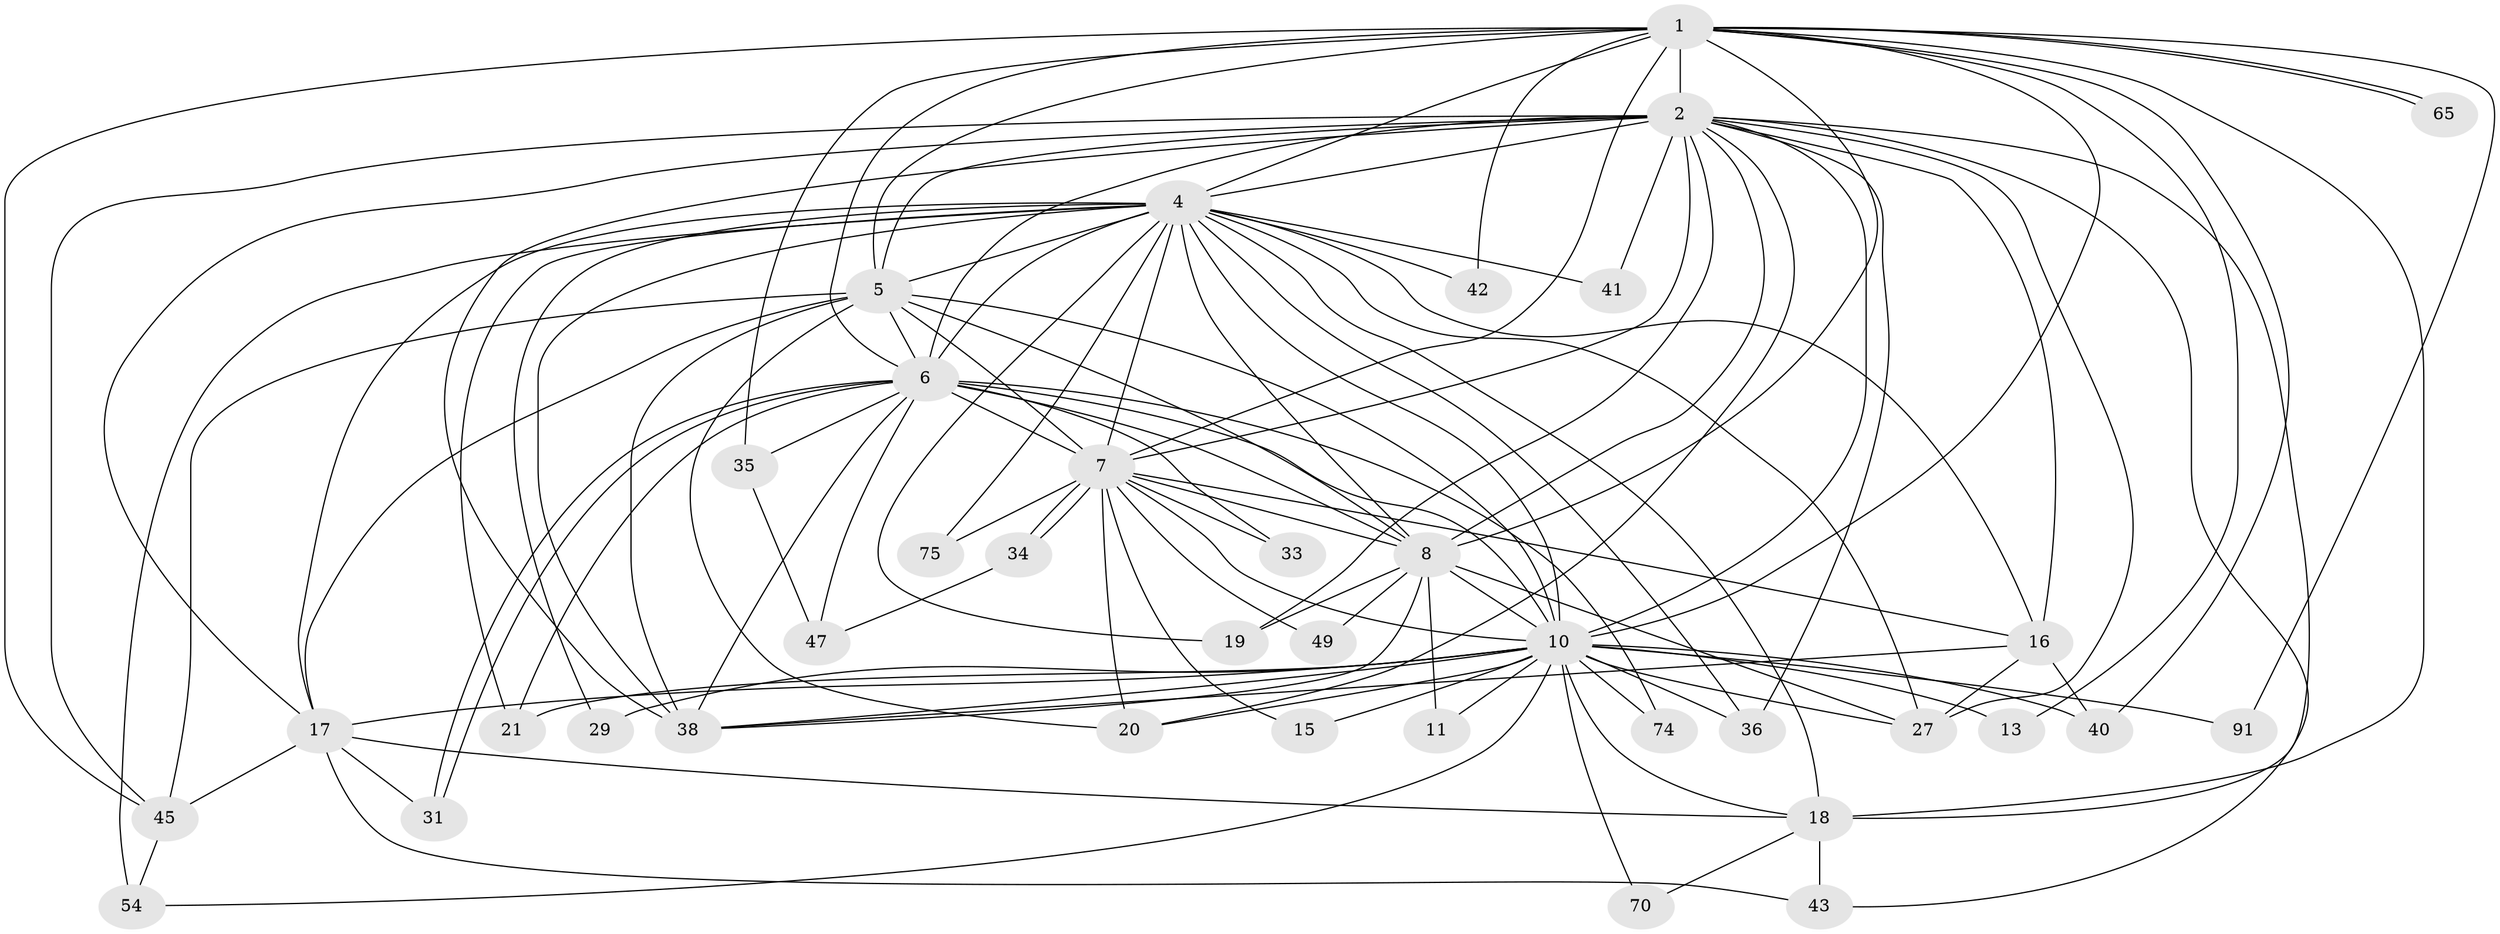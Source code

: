 // original degree distribution, {20: 0.010526315789473684, 16: 0.021052631578947368, 22: 0.031578947368421054, 15: 0.010526315789473684, 19: 0.010526315789473684, 14: 0.010526315789473684, 31: 0.010526315789473684, 2: 0.5368421052631579, 4: 0.08421052631578947, 6: 0.031578947368421054, 7: 0.010526315789473684, 3: 0.18947368421052632, 5: 0.042105263157894736}
// Generated by graph-tools (version 1.1) at 2025/17/03/04/25 18:17:25]
// undirected, 38 vertices, 114 edges
graph export_dot {
graph [start="1"]
  node [color=gray90,style=filled];
  1;
  2 [super="+80+89+3+56+25"];
  4 [super="+30+9"];
  5;
  6 [super="+22+90"];
  7 [super="+32"];
  8;
  10 [super="+12+68"];
  11;
  13;
  15;
  16 [super="+63"];
  17 [super="+39"];
  18 [super="+64+57+51"];
  19 [super="+73"];
  20 [super="+81"];
  21 [super="+60"];
  27 [super="+77+82"];
  29;
  31 [super="+37"];
  33;
  34 [super="+94"];
  35;
  36 [super="+50"];
  38 [super="+58+44+62"];
  40 [super="+72"];
  41;
  42;
  43;
  45 [super="+59"];
  47;
  49;
  54 [super="+76+55"];
  65;
  70;
  74;
  75;
  91;
  1 -- 2 [weight=3];
  1 -- 4 [weight=2];
  1 -- 5;
  1 -- 6;
  1 -- 7;
  1 -- 8;
  1 -- 10;
  1 -- 13;
  1 -- 35;
  1 -- 40;
  1 -- 42;
  1 -- 65;
  1 -- 65;
  1 -- 91;
  1 -- 45;
  1 -- 18 [weight=2];
  2 -- 4 [weight=8];
  2 -- 5 [weight=3];
  2 -- 6 [weight=3];
  2 -- 7 [weight=3];
  2 -- 8 [weight=2];
  2 -- 10 [weight=7];
  2 -- 41;
  2 -- 16;
  2 -- 17;
  2 -- 19;
  2 -- 20;
  2 -- 27;
  2 -- 36;
  2 -- 38 [weight=2];
  2 -- 43;
  2 -- 45;
  2 -- 18;
  4 -- 5 [weight=2];
  4 -- 6 [weight=5];
  4 -- 7 [weight=2];
  4 -- 8 [weight=2];
  4 -- 10 [weight=2];
  4 -- 16;
  4 -- 18 [weight=2];
  4 -- 21;
  4 -- 27;
  4 -- 41;
  4 -- 75;
  4 -- 17;
  4 -- 19;
  4 -- 29;
  4 -- 36;
  4 -- 38 [weight=3];
  4 -- 42;
  4 -- 54 [weight=2];
  5 -- 6;
  5 -- 7;
  5 -- 8;
  5 -- 10 [weight=2];
  5 -- 17;
  5 -- 20;
  5 -- 38;
  5 -- 45;
  6 -- 7 [weight=3];
  6 -- 8;
  6 -- 10 [weight=3];
  6 -- 31;
  6 -- 31;
  6 -- 33;
  6 -- 35;
  6 -- 38;
  6 -- 47;
  6 -- 21;
  6 -- 74;
  7 -- 8;
  7 -- 10;
  7 -- 15;
  7 -- 16;
  7 -- 33;
  7 -- 34;
  7 -- 34;
  7 -- 49;
  7 -- 75;
  7 -- 20;
  8 -- 10;
  8 -- 11;
  8 -- 49;
  8 -- 27;
  8 -- 38;
  8 -- 19;
  10 -- 11;
  10 -- 13;
  10 -- 15;
  10 -- 20;
  10 -- 21;
  10 -- 29;
  10 -- 36 [weight=2];
  10 -- 40;
  10 -- 70;
  10 -- 74;
  10 -- 91;
  10 -- 54;
  10 -- 38;
  10 -- 27;
  10 -- 17;
  10 -- 18;
  16 -- 27;
  16 -- 40;
  16 -- 38;
  17 -- 43;
  17 -- 31;
  17 -- 45;
  17 -- 18;
  18 -- 70;
  18 -- 43;
  34 -- 47;
  35 -- 47;
  45 -- 54;
}
